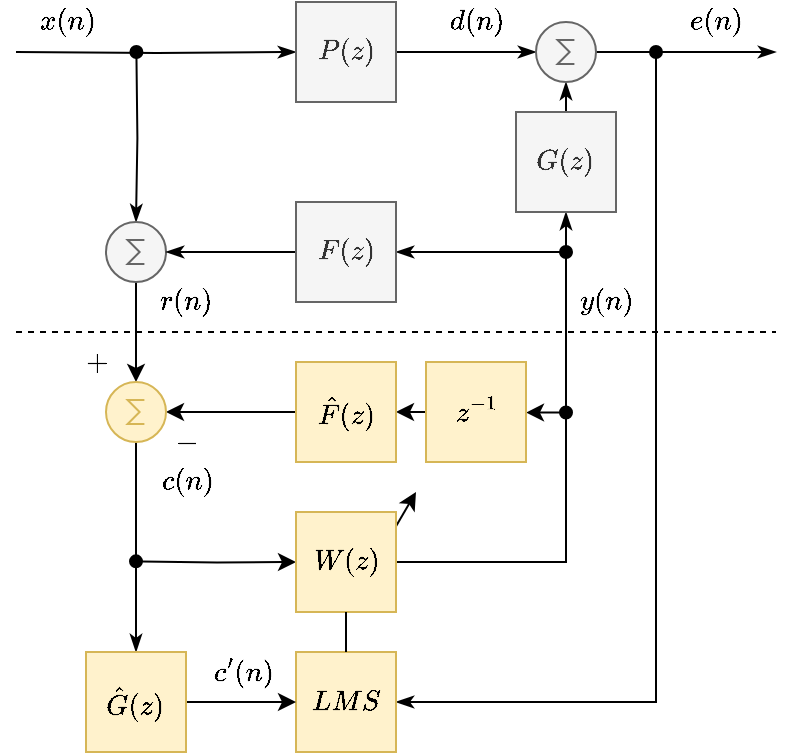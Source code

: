 <mxfile version="15.2.7" type="device"><diagram id="JyYydD_CVFqdHiStHYaI" name="Página-1"><mxGraphModel dx="599" dy="352" grid="1" gridSize="5" guides="1" tooltips="1" connect="1" arrows="1" fold="1" page="1" pageScale="1" pageWidth="1654" pageHeight="1169" math="1" shadow="0"><root><mxCell id="0"/><mxCell id="1" parent="0"/><mxCell id="OptY_vXmiNCx0TwDFVPl-38" value="" style="endArrow=classic;html=1;exitX=0.5;exitY=1;exitDx=0;exitDy=0;" parent="1" source="OptY_vXmiNCx0TwDFVPl-30" edge="1"><mxGeometry width="50" height="50" relative="1" as="geometry"><mxPoint x="365" y="405" as="sourcePoint"/><mxPoint x="300" y="360" as="targetPoint"/></mxGeometry></mxCell><mxCell id="OptY_vXmiNCx0TwDFVPl-2" style="edgeStyle=orthogonalEdgeStyle;rounded=0;orthogonalLoop=1;jettySize=auto;html=1;exitX=0;exitY=0.5;exitDx=0;exitDy=0;entryX=0;entryY=0.5;entryDx=0;entryDy=0;endArrow=classicThin;endFill=1;" parent="1" target="OptY_vXmiNCx0TwDFVPl-1" edge="1"><mxGeometry relative="1" as="geometry"><mxPoint x="100" y="140" as="sourcePoint"/></mxGeometry></mxCell><mxCell id="OptY_vXmiNCx0TwDFVPl-7" style="edgeStyle=orthogonalEdgeStyle;rounded=0;orthogonalLoop=1;jettySize=auto;html=1;exitX=1;exitY=0.5;exitDx=0;exitDy=0;entryX=0;entryY=0.5;entryDx=0;entryDy=0;entryPerimeter=0;startArrow=none;startFill=0;endArrow=classicThin;endFill=1;" parent="1" source="OptY_vXmiNCx0TwDFVPl-1" edge="1"><mxGeometry relative="1" as="geometry"><mxPoint x="360" y="140" as="targetPoint"/></mxGeometry></mxCell><mxCell id="OptY_vXmiNCx0TwDFVPl-1" value="$$P(z)$$" style="rounded=0;whiteSpace=wrap;html=1;fillColor=#f5f5f5;strokeColor=#666666;fontColor=#333333;fontStyle=1" parent="1" vertex="1"><mxGeometry x="240" y="115" width="50" height="50" as="geometry"/></mxCell><mxCell id="OptY_vXmiNCx0TwDFVPl-3" value="$$x(n)$$" style="text;html=1;align=center;verticalAlign=middle;resizable=0;points=[];autosize=1;strokeColor=none;fillColor=none;" parent="1" vertex="1"><mxGeometry x="95" y="115" width="60" height="20" as="geometry"/></mxCell><mxCell id="OptY_vXmiNCx0TwDFVPl-13" style="edgeStyle=orthogonalEdgeStyle;rounded=0;orthogonalLoop=1;jettySize=auto;html=1;exitX=1;exitY=0.5;exitDx=0;exitDy=0;exitPerimeter=0;startArrow=none;startFill=0;endArrow=classicThin;endFill=1;" parent="1" edge="1"><mxGeometry relative="1" as="geometry"><mxPoint x="480" y="140" as="targetPoint"/><mxPoint x="390" y="140" as="sourcePoint"/></mxGeometry></mxCell><mxCell id="OptY_vXmiNCx0TwDFVPl-10" style="edgeStyle=orthogonalEdgeStyle;rounded=0;orthogonalLoop=1;jettySize=auto;html=1;exitX=0.5;exitY=0;exitDx=0;exitDy=0;entryX=0.5;entryY=1;entryDx=0;entryDy=0;entryPerimeter=0;startArrow=none;startFill=0;endArrow=classicThin;endFill=1;" parent="1" source="OptY_vXmiNCx0TwDFVPl-8" edge="1"><mxGeometry relative="1" as="geometry"><mxPoint x="375" y="155" as="targetPoint"/></mxGeometry></mxCell><mxCell id="OptY_vXmiNCx0TwDFVPl-24" style="edgeStyle=orthogonalEdgeStyle;rounded=0;orthogonalLoop=1;jettySize=auto;html=1;startArrow=none;startFill=0;endArrow=classicThin;endFill=1;entryX=0.5;entryY=1;entryDx=0;entryDy=0;exitX=1;exitY=0.5;exitDx=0;exitDy=0;" parent="1" source="OptY_vXmiNCx0TwDFVPl-30" target="OptY_vXmiNCx0TwDFVPl-8" edge="1"><mxGeometry relative="1" as="geometry"><mxPoint x="375" y="335" as="sourcePoint"/></mxGeometry></mxCell><mxCell id="OptY_vXmiNCx0TwDFVPl-8" value="$$G(z)$$" style="rounded=0;whiteSpace=wrap;html=1;fillColor=#f5f5f5;strokeColor=#666666;fontColor=#333333;fontStyle=1" parent="1" vertex="1"><mxGeometry x="350" y="170" width="50" height="50" as="geometry"/></mxCell><mxCell id="OptY_vXmiNCx0TwDFVPl-14" value="$$e(n)$$" style="text;html=1;align=center;verticalAlign=middle;resizable=0;points=[];autosize=1;strokeColor=none;fillColor=none;" parent="1" vertex="1"><mxGeometry x="420" y="115" width="60" height="20" as="geometry"/></mxCell><mxCell id="OptY_vXmiNCx0TwDFVPl-19" style="edgeStyle=orthogonalEdgeStyle;rounded=0;orthogonalLoop=1;jettySize=auto;html=1;exitX=0.5;exitY=0;exitDx=0;exitDy=0;exitPerimeter=0;startArrow=oval;startFill=1;endArrow=classicThin;endFill=1;entryX=0.5;entryY=0;entryDx=0;entryDy=0;entryPerimeter=0;" parent="1" target="OptY_vXmiNCx0TwDFVPl-18" edge="1"><mxGeometry relative="1" as="geometry"><mxPoint x="160.2" y="140" as="sourcePoint"/></mxGeometry></mxCell><mxCell id="N1Teax0wj5bGj-n8au-4-8" style="edgeStyle=orthogonalEdgeStyle;rounded=0;orthogonalLoop=1;jettySize=auto;html=1;exitX=0.5;exitY=1;exitDx=0;exitDy=0;exitPerimeter=0;entryX=0.5;entryY=0;entryDx=0;entryDy=0;entryPerimeter=0;startArrow=none;startFill=0;" parent="1" source="OptY_vXmiNCx0TwDFVPl-18" target="N1Teax0wj5bGj-n8au-4-7" edge="1"><mxGeometry relative="1" as="geometry"/></mxCell><mxCell id="OptY_vXmiNCx0TwDFVPl-18" value="" style="verticalLabelPosition=bottom;shadow=0;dashed=0;align=center;html=1;verticalAlign=top;shape=mxgraph.electrical.abstract.sum;fillColor=#f5f5f5;strokeColor=#666666;fontColor=#333333;" parent="1" vertex="1"><mxGeometry x="145" y="225" width="30" height="30" as="geometry"/></mxCell><mxCell id="OptY_vXmiNCx0TwDFVPl-20" value="" style="verticalLabelPosition=bottom;shadow=0;dashed=0;align=center;html=1;verticalAlign=top;shape=mxgraph.electrical.abstract.sum;fillColor=#f5f5f5;strokeColor=#666666;fontColor=#333333;" parent="1" vertex="1"><mxGeometry x="360" y="125" width="30" height="30" as="geometry"/></mxCell><mxCell id="OptY_vXmiNCx0TwDFVPl-22" style="edgeStyle=orthogonalEdgeStyle;rounded=0;orthogonalLoop=1;jettySize=auto;html=1;exitX=0;exitY=0.5;exitDx=0;exitDy=0;entryX=1;entryY=0.5;entryDx=0;entryDy=0;entryPerimeter=0;startArrow=none;startFill=0;endArrow=classicThin;endFill=1;" parent="1" source="OptY_vXmiNCx0TwDFVPl-21" target="OptY_vXmiNCx0TwDFVPl-18" edge="1"><mxGeometry relative="1" as="geometry"/></mxCell><mxCell id="OptY_vXmiNCx0TwDFVPl-25" style="edgeStyle=orthogonalEdgeStyle;rounded=0;orthogonalLoop=1;jettySize=auto;html=1;startArrow=oval;startFill=1;endArrow=classicThin;endFill=1;entryX=1;entryY=0.5;entryDx=0;entryDy=0;" parent="1" target="OptY_vXmiNCx0TwDFVPl-21" edge="1"><mxGeometry relative="1" as="geometry"><mxPoint x="375" y="240" as="sourcePoint"/><Array as="points"><mxPoint x="375" y="240"/></Array></mxGeometry></mxCell><mxCell id="OptY_vXmiNCx0TwDFVPl-21" value="$$F(z)$$" style="rounded=0;whiteSpace=wrap;html=1;fillColor=#f5f5f5;strokeColor=#666666;fontColor=#333333;fontStyle=1" parent="1" vertex="1"><mxGeometry x="240" y="215" width="50" height="50" as="geometry"/></mxCell><mxCell id="OptY_vXmiNCx0TwDFVPl-26" value="$$y(n)$$" style="text;html=1;align=center;verticalAlign=middle;resizable=0;points=[];autosize=1;strokeColor=none;fillColor=none;" parent="1" vertex="1"><mxGeometry x="365" y="255" width="60" height="20" as="geometry"/></mxCell><mxCell id="N1Teax0wj5bGj-n8au-4-12" style="edgeStyle=orthogonalEdgeStyle;rounded=0;orthogonalLoop=1;jettySize=auto;html=1;exitX=0;exitY=0.5;exitDx=0;exitDy=0;startArrow=oval;startFill=1;entryX=0;entryY=0.5;entryDx=0;entryDy=0;" parent="1" target="OptY_vXmiNCx0TwDFVPl-30" edge="1"><mxGeometry relative="1" as="geometry"><mxPoint x="160" y="394.667" as="sourcePoint"/></mxGeometry></mxCell><mxCell id="OptY_vXmiNCx0TwDFVPl-30" value="$$W(z)$$" style="rounded=0;whiteSpace=wrap;html=1;fillColor=#fff2cc;strokeColor=#d6b656;fontStyle=1" parent="1" vertex="1"><mxGeometry x="240" y="370" width="50" height="50" as="geometry"/></mxCell><mxCell id="OptY_vXmiNCx0TwDFVPl-32" value="" style="endArrow=none;dashed=1;html=1;" parent="1" edge="1"><mxGeometry width="50" height="50" relative="1" as="geometry"><mxPoint x="100" y="280" as="sourcePoint"/><mxPoint x="480" y="280" as="targetPoint"/></mxGeometry></mxCell><mxCell id="OptY_vXmiNCx0TwDFVPl-35" style="edgeStyle=orthogonalEdgeStyle;rounded=0;orthogonalLoop=1;jettySize=auto;html=1;exitX=1;exitY=0.5;exitDx=0;exitDy=0;startArrow=oval;startFill=1;endArrow=classicThin;endFill=1;entryX=1;entryY=0.5;entryDx=0;entryDy=0;" parent="1" target="OptY_vXmiNCx0TwDFVPl-33" edge="1"><mxGeometry relative="1" as="geometry"><mxPoint x="420.0" y="140" as="sourcePoint"/><Array as="points"><mxPoint x="420" y="465"/></Array></mxGeometry></mxCell><mxCell id="OptY_vXmiNCx0TwDFVPl-33" value="$$LMS$$" style="rounded=0;whiteSpace=wrap;html=1;fillColor=#fff2cc;strokeColor=#d6b656;fontStyle=1" parent="1" vertex="1"><mxGeometry x="240" y="440" width="50" height="50" as="geometry"/></mxCell><mxCell id="OptY_vXmiNCx0TwDFVPl-37" value="" style="endArrow=none;html=1;exitX=0.5;exitY=0;exitDx=0;exitDy=0;entryX=0.5;entryY=1;entryDx=0;entryDy=0;" parent="1" source="OptY_vXmiNCx0TwDFVPl-33" target="OptY_vXmiNCx0TwDFVPl-30" edge="1"><mxGeometry width="50" height="50" relative="1" as="geometry"><mxPoint x="365" y="405" as="sourcePoint"/><mxPoint x="415" y="355" as="targetPoint"/></mxGeometry></mxCell><mxCell id="OptY_vXmiNCx0TwDFVPl-39" value="$$d(n)$$" style="text;html=1;align=center;verticalAlign=middle;resizable=0;points=[];autosize=1;strokeColor=none;fillColor=none;" parent="1" vertex="1"><mxGeometry x="300" y="115" width="60" height="20" as="geometry"/></mxCell><mxCell id="OptY_vXmiNCx0TwDFVPl-44" style="edgeStyle=orthogonalEdgeStyle;rounded=0;orthogonalLoop=1;jettySize=auto;html=1;exitX=0.5;exitY=1;exitDx=0;exitDy=0;startArrow=none;startFill=0;endArrow=classicThin;endFill=1;entryX=0.5;entryY=0;entryDx=0;entryDy=0;exitPerimeter=0;" parent="1" source="N1Teax0wj5bGj-n8au-4-7" target="OptY_vXmiNCx0TwDFVPl-41" edge="1"><mxGeometry relative="1" as="geometry"><mxPoint x="160.2" y="400" as="sourcePoint"/></mxGeometry></mxCell><mxCell id="N1Teax0wj5bGj-n8au-4-11" style="edgeStyle=orthogonalEdgeStyle;rounded=0;orthogonalLoop=1;jettySize=auto;html=1;exitX=1;exitY=0.5;exitDx=0;exitDy=0;entryX=0;entryY=0.5;entryDx=0;entryDy=0;startArrow=none;startFill=0;" parent="1" source="OptY_vXmiNCx0TwDFVPl-41" target="OptY_vXmiNCx0TwDFVPl-33" edge="1"><mxGeometry relative="1" as="geometry"/></mxCell><mxCell id="OptY_vXmiNCx0TwDFVPl-41" value="$$\hat{G}(z)$$" style="rounded=0;whiteSpace=wrap;html=1;fillColor=#fff2cc;strokeColor=#d6b656;fontStyle=1" parent="1" vertex="1"><mxGeometry x="135" y="440" width="50" height="50" as="geometry"/></mxCell><mxCell id="N1Teax0wj5bGj-n8au-4-6" style="edgeStyle=orthogonalEdgeStyle;rounded=0;orthogonalLoop=1;jettySize=auto;html=1;exitX=0;exitY=0.5;exitDx=0;exitDy=0;entryX=1;entryY=0.5;entryDx=0;entryDy=0;startArrow=none;startFill=0;" parent="1" source="N1Teax0wj5bGj-n8au-4-4" target="N1Teax0wj5bGj-n8au-4-2" edge="1"><mxGeometry relative="1" as="geometry"/></mxCell><mxCell id="N1Teax0wj5bGj-n8au-4-10" style="edgeStyle=orthogonalEdgeStyle;rounded=0;orthogonalLoop=1;jettySize=auto;html=1;exitX=0;exitY=0.5;exitDx=0;exitDy=0;entryX=1;entryY=0.5;entryDx=0;entryDy=0;entryPerimeter=0;startArrow=none;startFill=0;" parent="1" source="N1Teax0wj5bGj-n8au-4-2" target="N1Teax0wj5bGj-n8au-4-7" edge="1"><mxGeometry relative="1" as="geometry"/></mxCell><mxCell id="N1Teax0wj5bGj-n8au-4-2" value="$$\hat{F}(z)$$" style="rounded=0;whiteSpace=wrap;html=1;fillColor=#fff2cc;strokeColor=#d6b656;fontStyle=1" parent="1" vertex="1"><mxGeometry x="240" y="295" width="50" height="50" as="geometry"/></mxCell><mxCell id="N1Teax0wj5bGj-n8au-4-5" style="edgeStyle=orthogonalEdgeStyle;rounded=0;orthogonalLoop=1;jettySize=auto;html=1;exitX=1;exitY=0.5;exitDx=0;exitDy=0;entryX=1;entryY=0.5;entryDx=0;entryDy=0;startArrow=oval;startFill=1;" parent="1" target="N1Teax0wj5bGj-n8au-4-4" edge="1"><mxGeometry relative="1" as="geometry"><mxPoint x="375" y="320.286" as="sourcePoint"/></mxGeometry></mxCell><mxCell id="N1Teax0wj5bGj-n8au-4-4" value="$$z^{-1}$$" style="rounded=0;whiteSpace=wrap;html=1;fillColor=#fff2cc;strokeColor=#d6b656;fontStyle=1" parent="1" vertex="1"><mxGeometry x="305" y="295" width="50" height="50" as="geometry"/></mxCell><mxCell id="N1Teax0wj5bGj-n8au-4-7" value="" style="verticalLabelPosition=bottom;shadow=0;dashed=0;align=center;html=1;verticalAlign=top;shape=mxgraph.electrical.abstract.sum;fillColor=#fff2cc;strokeColor=#d6b656;" parent="1" vertex="1"><mxGeometry x="145" y="305" width="30" height="30" as="geometry"/></mxCell><mxCell id="N1Teax0wj5bGj-n8au-4-9" value="$$r(n)$$" style="text;html=1;align=center;verticalAlign=middle;resizable=0;points=[];autosize=1;strokeColor=none;fillColor=none;" parent="1" vertex="1"><mxGeometry x="155" y="255" width="60" height="20" as="geometry"/></mxCell><mxCell id="4IO5xnXpWh5V3g4ofn2M-1" value="$$-$$" style="text;html=1;align=center;verticalAlign=middle;resizable=0;points=[];autosize=1;strokeColor=none;fillColor=none;" vertex="1" parent="1"><mxGeometry x="162.5" y="325" width="45" height="20" as="geometry"/></mxCell><mxCell id="4IO5xnXpWh5V3g4ofn2M-2" value="$$+$$" style="text;html=1;align=center;verticalAlign=middle;resizable=0;points=[];autosize=1;strokeColor=none;fillColor=none;" vertex="1" parent="1"><mxGeometry x="117.5" y="285" width="45" height="20" as="geometry"/></mxCell><mxCell id="4IO5xnXpWh5V3g4ofn2M-3" value="$$c'(n)$$" style="text;html=1;align=center;verticalAlign=middle;resizable=0;points=[];autosize=1;strokeColor=none;fillColor=none;" vertex="1" parent="1"><mxGeometry x="180" y="440" width="65" height="20" as="geometry"/></mxCell><mxCell id="4IO5xnXpWh5V3g4ofn2M-4" value="$$c(n)$$" style="text;html=1;align=center;verticalAlign=middle;resizable=0;points=[];autosize=1;strokeColor=none;fillColor=none;" vertex="1" parent="1"><mxGeometry x="155" y="345" width="60" height="20" as="geometry"/></mxCell></root></mxGraphModel></diagram></mxfile>